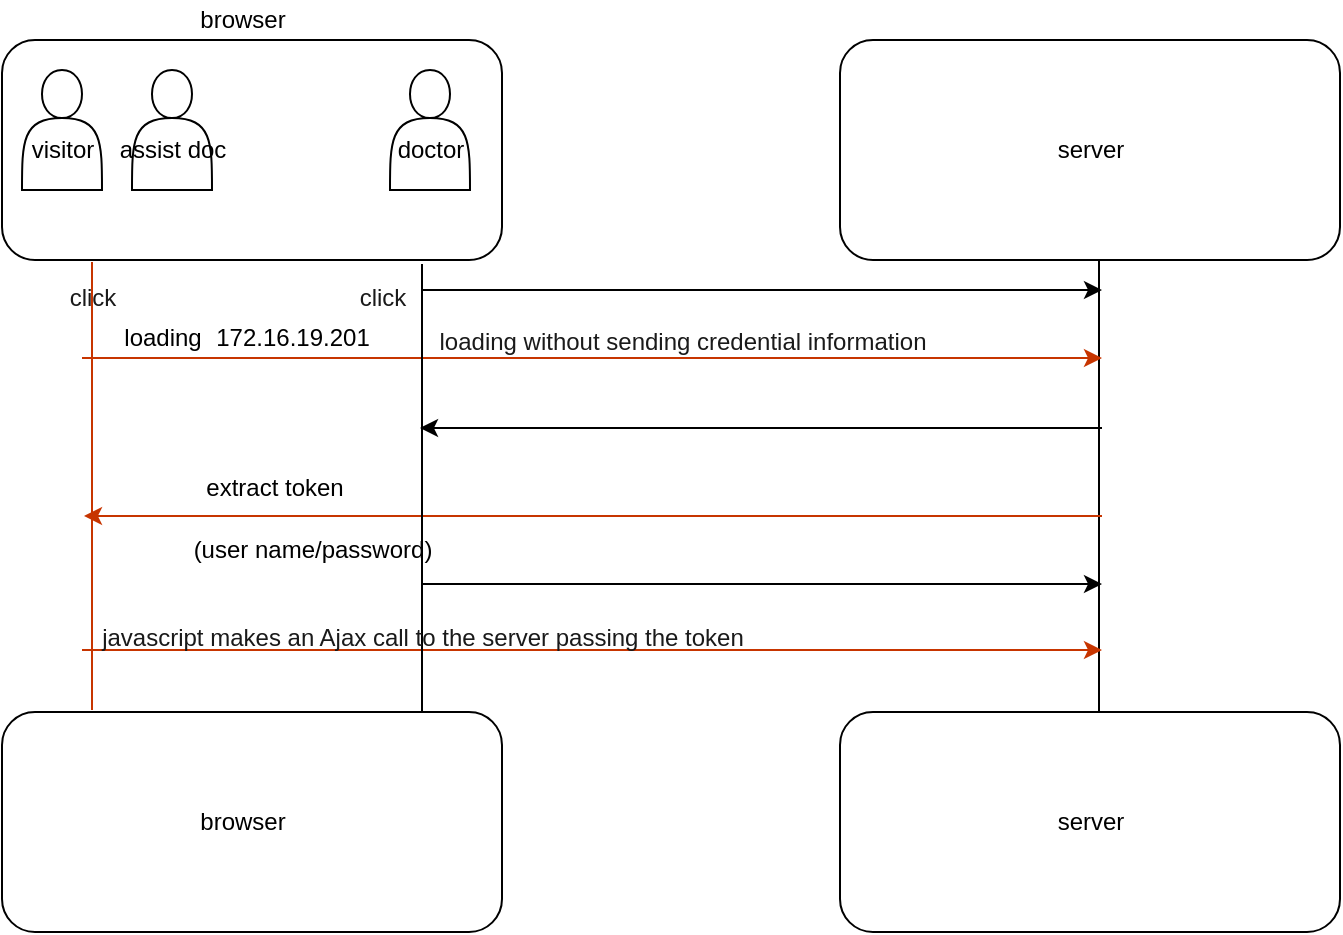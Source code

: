 <mxfile version="14.2.9" type="github">
  <diagram id="YKBI6dlFaH0GNlwowfTK" name="Page-1">
    <mxGraphModel dx="1346" dy="796" grid="1" gridSize="10" guides="1" tooltips="1" connect="1" arrows="1" fold="1" page="1" pageScale="1" pageWidth="1654" pageHeight="1169" math="0" shadow="0">
      <root>
        <mxCell id="0" />
        <mxCell id="1" parent="0" />
        <mxCell id="BhgGmAntoUS51m2K5h6H-14" value="" style="rounded=1;whiteSpace=wrap;html=1;gradientColor=none;" vertex="1" parent="1">
          <mxGeometry x="290" y="85" width="250" height="110" as="geometry" />
        </mxCell>
        <mxCell id="BhgGmAntoUS51m2K5h6H-1" value="" style="shape=actor;whiteSpace=wrap;html=1;" vertex="1" parent="1">
          <mxGeometry x="300" y="100" width="40" height="60" as="geometry" />
        </mxCell>
        <mxCell id="BhgGmAntoUS51m2K5h6H-2" value="" style="shape=actor;whiteSpace=wrap;html=1;" vertex="1" parent="1">
          <mxGeometry x="355" y="100" width="40" height="60" as="geometry" />
        </mxCell>
        <mxCell id="BhgGmAntoUS51m2K5h6H-3" value="" style="shape=actor;whiteSpace=wrap;html=1;" vertex="1" parent="1">
          <mxGeometry x="484" y="100" width="40" height="60" as="geometry" />
        </mxCell>
        <mxCell id="BhgGmAntoUS51m2K5h6H-4" value="visitor" style="text;html=1;resizable=0;autosize=1;align=center;verticalAlign=middle;points=[];fillColor=none;strokeColor=none;rounded=0;" vertex="1" parent="1">
          <mxGeometry x="295" y="130" width="50" height="20" as="geometry" />
        </mxCell>
        <mxCell id="BhgGmAntoUS51m2K5h6H-5" value="assist doc" style="text;html=1;resizable=0;autosize=1;align=center;verticalAlign=middle;points=[];fillColor=none;strokeColor=none;rounded=0;" vertex="1" parent="1">
          <mxGeometry x="340" y="130" width="70" height="20" as="geometry" />
        </mxCell>
        <mxCell id="BhgGmAntoUS51m2K5h6H-6" value="doctor" style="text;html=1;resizable=0;autosize=1;align=center;verticalAlign=middle;points=[];fillColor=none;strokeColor=none;rounded=0;" vertex="1" parent="1">
          <mxGeometry x="479" y="130" width="50" height="20" as="geometry" />
        </mxCell>
        <mxCell id="BhgGmAntoUS51m2K5h6H-8" value="browser" style="text;html=1;resizable=0;autosize=1;align=center;verticalAlign=middle;points=[];fillColor=none;strokeColor=none;rounded=0;" vertex="1" parent="1">
          <mxGeometry x="380" y="65" width="60" height="20" as="geometry" />
        </mxCell>
        <mxCell id="BhgGmAntoUS51m2K5h6H-12" value="" style="endArrow=none;html=1;fillColor=#fa6800;strokeColor=#C73500;" edge="1" parent="1">
          <mxGeometry width="50" height="50" relative="1" as="geometry">
            <mxPoint x="335" y="420" as="sourcePoint" />
            <mxPoint x="335" y="196" as="targetPoint" />
            <Array as="points">
              <mxPoint x="335" y="300" />
            </Array>
          </mxGeometry>
        </mxCell>
        <mxCell id="BhgGmAntoUS51m2K5h6H-13" value="" style="endArrow=none;html=1;exitX=0.518;exitY=0.082;exitDx=0;exitDy=0;exitPerimeter=0;" edge="1" parent="1" source="BhgGmAntoUS51m2K5h6H-17">
          <mxGeometry width="50" height="50" relative="1" as="geometry">
            <mxPoint x="839" y="370" as="sourcePoint" />
            <mxPoint x="838.5" y="195" as="targetPoint" />
          </mxGeometry>
        </mxCell>
        <mxCell id="BhgGmAntoUS51m2K5h6H-15" value="" style="rounded=1;whiteSpace=wrap;html=1;gradientColor=none;" vertex="1" parent="1">
          <mxGeometry x="709" y="85" width="250" height="110" as="geometry" />
        </mxCell>
        <mxCell id="BhgGmAntoUS51m2K5h6H-10" value="server" style="text;html=1;resizable=0;autosize=1;align=center;verticalAlign=middle;points=[];fillColor=none;strokeColor=none;rounded=0;" vertex="1" parent="1">
          <mxGeometry x="809" y="130" width="50" height="20" as="geometry" />
        </mxCell>
        <mxCell id="BhgGmAntoUS51m2K5h6H-16" value="" style="rounded=1;whiteSpace=wrap;html=1;gradientColor=none;" vertex="1" parent="1">
          <mxGeometry x="290" y="421" width="250" height="110" as="geometry" />
        </mxCell>
        <mxCell id="BhgGmAntoUS51m2K5h6H-17" value="" style="rounded=1;whiteSpace=wrap;html=1;gradientColor=none;" vertex="1" parent="1">
          <mxGeometry x="709" y="421" width="250" height="110" as="geometry" />
        </mxCell>
        <mxCell id="BhgGmAntoUS51m2K5h6H-18" value="" style="endArrow=classic;html=1;fillColor=#fa6800;strokeColor=#C73500;" edge="1" parent="1">
          <mxGeometry width="50" height="50" relative="1" as="geometry">
            <mxPoint x="330" y="244" as="sourcePoint" />
            <mxPoint x="840" y="244" as="targetPoint" />
          </mxGeometry>
        </mxCell>
        <mxCell id="BhgGmAntoUS51m2K5h6H-19" value="loading" style="text;html=1;resizable=0;autosize=1;align=center;verticalAlign=middle;points=[];fillColor=none;strokeColor=none;rounded=0;" vertex="1" parent="1">
          <mxGeometry x="345" y="224" width="50" height="20" as="geometry" />
        </mxCell>
        <mxCell id="BhgGmAntoUS51m2K5h6H-20" value="172.16.19.201" style="text;html=1;resizable=0;autosize=1;align=center;verticalAlign=middle;points=[];fillColor=none;strokeColor=none;rounded=0;" vertex="1" parent="1">
          <mxGeometry x="390" y="224" width="90" height="20" as="geometry" />
        </mxCell>
        <mxCell id="BhgGmAntoUS51m2K5h6H-21" value="" style="endArrow=classic;html=1;fillColor=#fa6800;strokeColor=#C73500;" edge="1" parent="1">
          <mxGeometry width="50" height="50" relative="1" as="geometry">
            <mxPoint x="840" y="323" as="sourcePoint" />
            <mxPoint x="331" y="323" as="targetPoint" />
          </mxGeometry>
        </mxCell>
        <mxCell id="BhgGmAntoUS51m2K5h6H-24" value="" style="endArrow=classic;html=1;strokeColor=#C73500;fillColor=#fa6800;" edge="1" parent="1">
          <mxGeometry width="50" height="50" relative="1" as="geometry">
            <mxPoint x="330" y="390" as="sourcePoint" />
            <mxPoint x="840" y="390" as="targetPoint" />
          </mxGeometry>
        </mxCell>
        <mxCell id="BhgGmAntoUS51m2K5h6H-25" value="browser" style="text;html=1;resizable=0;autosize=1;align=center;verticalAlign=middle;points=[];fillColor=none;strokeColor=none;rounded=0;" vertex="1" parent="1">
          <mxGeometry x="380" y="466" width="60" height="20" as="geometry" />
        </mxCell>
        <mxCell id="BhgGmAntoUS51m2K5h6H-26" value="server" style="text;html=1;resizable=0;autosize=1;align=center;verticalAlign=middle;points=[];fillColor=none;strokeColor=none;rounded=0;" vertex="1" parent="1">
          <mxGeometry x="809" y="466" width="50" height="20" as="geometry" />
        </mxCell>
        <mxCell id="BhgGmAntoUS51m2K5h6H-28" value="&lt;font&gt;loading without sending credential information&lt;/font&gt;" style="text;html=1;resizable=0;autosize=1;align=center;verticalAlign=middle;points=[];rounded=0;fontColor=#1A1A1A;" vertex="1" parent="1">
          <mxGeometry x="500" y="226" width="260" height="20" as="geometry" />
        </mxCell>
        <mxCell id="BhgGmAntoUS51m2K5h6H-29" value="" style="endArrow=none;html=1;" edge="1" parent="1">
          <mxGeometry width="50" height="50" relative="1" as="geometry">
            <mxPoint x="500" y="421" as="sourcePoint" />
            <mxPoint x="500" y="197" as="targetPoint" />
            <Array as="points">
              <mxPoint x="500" y="301" />
            </Array>
          </mxGeometry>
        </mxCell>
        <mxCell id="BhgGmAntoUS51m2K5h6H-30" value="" style="endArrow=classic;html=1;" edge="1" parent="1">
          <mxGeometry width="50" height="50" relative="1" as="geometry">
            <mxPoint x="840" y="279" as="sourcePoint" />
            <mxPoint x="499" y="279" as="targetPoint" />
          </mxGeometry>
        </mxCell>
        <mxCell id="BhgGmAntoUS51m2K5h6H-31" value="" style="endArrow=classic;html=1;" edge="1" parent="1">
          <mxGeometry width="50" height="50" relative="1" as="geometry">
            <mxPoint x="500" y="210" as="sourcePoint" />
            <mxPoint x="840" y="210" as="targetPoint" />
          </mxGeometry>
        </mxCell>
        <mxCell id="BhgGmAntoUS51m2K5h6H-32" value="" style="endArrow=classic;html=1;" edge="1" parent="1">
          <mxGeometry width="50" height="50" relative="1" as="geometry">
            <mxPoint x="500" y="357" as="sourcePoint" />
            <mxPoint x="840" y="357" as="targetPoint" />
          </mxGeometry>
        </mxCell>
        <mxCell id="BhgGmAntoUS51m2K5h6H-36" value="(user name/password)" style="text;html=1;resizable=0;autosize=1;align=center;verticalAlign=middle;points=[];fillColor=none;strokeColor=none;rounded=0;" vertex="1" parent="1">
          <mxGeometry x="380" y="330" width="130" height="20" as="geometry" />
        </mxCell>
        <mxCell id="BhgGmAntoUS51m2K5h6H-37" value="&lt;p style=&quot;margin-bottom: 0cm ; line-height: 1.15px ; background: transparent ; color: rgb(0 , 0 , 0) ; border: none ; padding: 0cm&quot;&gt;&lt;font&gt;&lt;span lang=&quot;en-US&quot;&gt;&lt;font color=&quot;#1a1a1a&quot;&gt;&lt;font style=&quot;font-size: 12px&quot;&gt;javascript makes an Ajax call to the server passing the token&lt;/font&gt;&lt;/font&gt;&lt;/span&gt;&lt;/font&gt;&lt;/p&gt;" style="text;html=1;resizable=0;autosize=1;align=center;verticalAlign=middle;points=[];fillColor=none;strokeColor=none;rounded=0;fontColor=#1A1A1A;" vertex="1" parent="1">
          <mxGeometry x="330" y="369" width="340" height="20" as="geometry" />
        </mxCell>
        <mxCell id="BhgGmAntoUS51m2K5h6H-39" value="click" style="text;html=1;resizable=0;autosize=1;align=center;verticalAlign=middle;points=[];fillColor=none;strokeColor=none;rounded=0;fontColor=#1A1A1A;" vertex="1" parent="1">
          <mxGeometry x="315" y="204" width="40" height="20" as="geometry" />
        </mxCell>
        <mxCell id="BhgGmAntoUS51m2K5h6H-40" value="click" style="text;html=1;resizable=0;autosize=1;align=center;verticalAlign=middle;points=[];fillColor=none;strokeColor=none;rounded=0;fontColor=#1A1A1A;" vertex="1" parent="1">
          <mxGeometry x="460" y="204" width="40" height="20" as="geometry" />
        </mxCell>
        <mxCell id="BhgGmAntoUS51m2K5h6H-27" value="extract token" style="text;html=1;resizable=0;autosize=1;align=center;verticalAlign=middle;points=[];fillColor=none;strokeColor=none;rounded=0;" vertex="1" parent="1">
          <mxGeometry x="386" y="299" width="80" height="20" as="geometry" />
        </mxCell>
      </root>
    </mxGraphModel>
  </diagram>
</mxfile>
